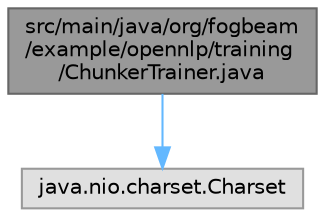 digraph "src/main/java/org/fogbeam/example/opennlp/training/ChunkerTrainer.java"
{
 // LATEX_PDF_SIZE
  bgcolor="transparent";
  edge [fontname=Helvetica,fontsize=10,labelfontname=Helvetica,labelfontsize=10];
  node [fontname=Helvetica,fontsize=10,shape=box,height=0.2,width=0.4];
  Node1 [id="Node000001",label="src/main/java/org/fogbeam\l/example/opennlp/training\l/ChunkerTrainer.java",height=0.2,width=0.4,color="gray40", fillcolor="grey60", style="filled", fontcolor="black",tooltip="Clase para entrenar un modelo de fragmentación gramatical (chunker) utilizando OpenNLP."];
  Node1 -> Node2 [id="edge1_Node000001_Node000002",color="steelblue1",style="solid",tooltip=" "];
  Node2 [id="Node000002",label="java.nio.charset.Charset",height=0.2,width=0.4,color="grey60", fillcolor="#E0E0E0", style="filled",tooltip=" "];
}
